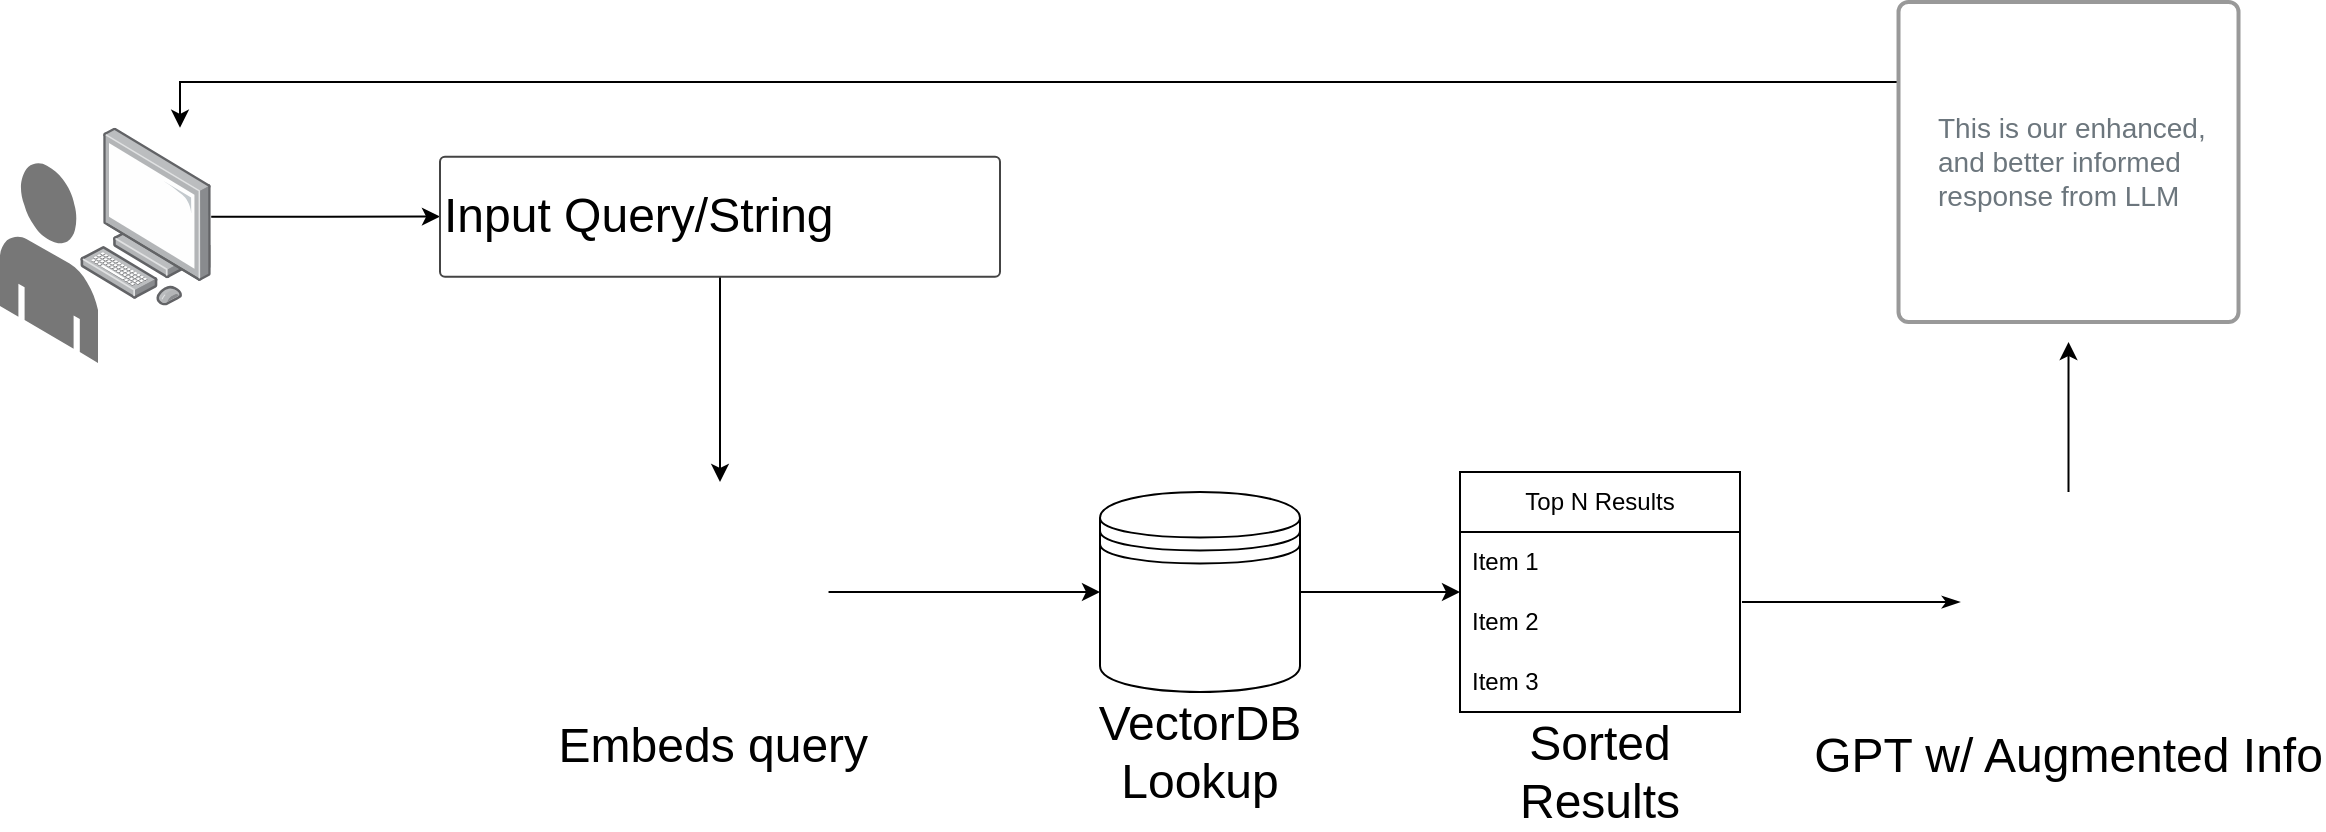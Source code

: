 <mxfile version="24.4.6" type="device" pages="2">
  <diagram name="Page-1" id="gis2F6vI3iiEjei4ZiWF">
    <mxGraphModel dx="1736" dy="1129" grid="1" gridSize="10" guides="1" tooltips="1" connect="1" arrows="1" fold="1" page="1" pageScale="1" pageWidth="850" pageHeight="1100" math="0" shadow="0">
      <root>
        <mxCell id="0" />
        <mxCell id="1" parent="0" />
        <mxCell id="c2CSxlqOi3twcUYSLvSN-1" value="" style="verticalLabelPosition=bottom;html=1;verticalAlign=top;strokeWidth=1;align=center;outlineConnect=0;dashed=0;outlineConnect=0;shape=mxgraph.aws3d.end_user;strokeColor=none;fillColor=#777777;aspect=fixed;" vertex="1" parent="1">
          <mxGeometry x="60" y="180" width="49" height="100.46" as="geometry" />
        </mxCell>
        <mxCell id="c2CSxlqOi3twcUYSLvSN-5" style="edgeStyle=orthogonalEdgeStyle;rounded=0;orthogonalLoop=1;jettySize=auto;html=1;" edge="1" parent="1" source="c2CSxlqOi3twcUYSLvSN-2" target="c2CSxlqOi3twcUYSLvSN-3">
          <mxGeometry relative="1" as="geometry" />
        </mxCell>
        <mxCell id="c2CSxlqOi3twcUYSLvSN-2" value="" style="image;points=[];aspect=fixed;html=1;align=center;shadow=0;dashed=0;image=img/lib/allied_telesis/computer_and_terminals/Personal_Computer.svg;" vertex="1" parent="1">
          <mxGeometry x="100" y="162.89" width="65.6" height="88.91" as="geometry" />
        </mxCell>
        <mxCell id="c2CSxlqOi3twcUYSLvSN-8" style="edgeStyle=orthogonalEdgeStyle;rounded=0;orthogonalLoop=1;jettySize=auto;html=1;entryX=0.5;entryY=0;entryDx=0;entryDy=0;" edge="1" parent="1" source="c2CSxlqOi3twcUYSLvSN-3" target="c2CSxlqOi3twcUYSLvSN-7">
          <mxGeometry relative="1" as="geometry" />
        </mxCell>
        <mxCell id="c2CSxlqOi3twcUYSLvSN-3" value="&lt;font style=&quot;font-size: 24px;&quot;&gt;Input Query/String&lt;/font&gt;" style="strokeWidth=1;html=1;shadow=0;dashed=0;shape=mxgraph.ios.iTextInput;strokeColor=#444444;buttonText=;fontSize=8;whiteSpace=wrap;align=left;" vertex="1" parent="1">
          <mxGeometry x="280" y="177.34" width="280" height="60" as="geometry" />
        </mxCell>
        <mxCell id="c2CSxlqOi3twcUYSLvSN-12" style="edgeStyle=orthogonalEdgeStyle;rounded=0;orthogonalLoop=1;jettySize=auto;html=1;" edge="1" parent="1" source="c2CSxlqOi3twcUYSLvSN-6" target="c2CSxlqOi3twcUYSLvSN-13">
          <mxGeometry relative="1" as="geometry">
            <mxPoint x="800" y="395" as="targetPoint" />
          </mxGeometry>
        </mxCell>
        <mxCell id="c2CSxlqOi3twcUYSLvSN-6" value="" style="shape=datastore;whiteSpace=wrap;html=1;" vertex="1" parent="1">
          <mxGeometry x="610" y="345" width="100" height="100" as="geometry" />
        </mxCell>
        <mxCell id="c2CSxlqOi3twcUYSLvSN-10" style="edgeStyle=orthogonalEdgeStyle;rounded=0;orthogonalLoop=1;jettySize=auto;html=1;entryX=0;entryY=0.5;entryDx=0;entryDy=0;" edge="1" parent="1" source="c2CSxlqOi3twcUYSLvSN-7" target="c2CSxlqOi3twcUYSLvSN-6">
          <mxGeometry relative="1" as="geometry" />
        </mxCell>
        <mxCell id="c2CSxlqOi3twcUYSLvSN-7" value="Embeds query " style="shape=image;verticalLabelPosition=bottom;labelBackgroundColor=default;verticalAlign=top;aspect=fixed;imageAspect=0;image=https://static-00.iconduck.com/assets.00/openai-icon-2021x2048-4rpe5x7n.png;fontSize=24;" vertex="1" parent="1">
          <mxGeometry x="365.74" y="340" width="108.53" height="110" as="geometry" />
        </mxCell>
        <mxCell id="c2CSxlqOi3twcUYSLvSN-11" value="VectorDB&lt;div&gt;Lookup&lt;/div&gt;" style="text;html=1;align=center;verticalAlign=middle;whiteSpace=wrap;rounded=0;fontSize=24;" vertex="1" parent="1">
          <mxGeometry x="630" y="460" width="60" height="30" as="geometry" />
        </mxCell>
        <mxCell id="c2CSxlqOi3twcUYSLvSN-13" value="Top N Results" style="swimlane;fontStyle=0;childLayout=stackLayout;horizontal=1;startSize=30;horizontalStack=0;resizeParent=1;resizeParentMax=0;resizeLast=0;collapsible=1;marginBottom=0;whiteSpace=wrap;html=1;" vertex="1" parent="1">
          <mxGeometry x="790" y="335" width="140" height="120" as="geometry" />
        </mxCell>
        <mxCell id="c2CSxlqOi3twcUYSLvSN-14" value="Item 1" style="text;strokeColor=none;fillColor=none;align=left;verticalAlign=middle;spacingLeft=4;spacingRight=4;overflow=hidden;points=[[0,0.5],[1,0.5]];portConstraint=eastwest;rotatable=0;whiteSpace=wrap;html=1;" vertex="1" parent="c2CSxlqOi3twcUYSLvSN-13">
          <mxGeometry y="30" width="140" height="30" as="geometry" />
        </mxCell>
        <mxCell id="c2CSxlqOi3twcUYSLvSN-15" value="Item 2" style="text;strokeColor=none;fillColor=none;align=left;verticalAlign=middle;spacingLeft=4;spacingRight=4;overflow=hidden;points=[[0,0.5],[1,0.5]];portConstraint=eastwest;rotatable=0;whiteSpace=wrap;html=1;" vertex="1" parent="c2CSxlqOi3twcUYSLvSN-13">
          <mxGeometry y="60" width="140" height="30" as="geometry" />
        </mxCell>
        <mxCell id="c2CSxlqOi3twcUYSLvSN-16" value="Item 3" style="text;strokeColor=none;fillColor=none;align=left;verticalAlign=middle;spacingLeft=4;spacingRight=4;overflow=hidden;points=[[0,0.5],[1,0.5]];portConstraint=eastwest;rotatable=0;whiteSpace=wrap;html=1;" vertex="1" parent="c2CSxlqOi3twcUYSLvSN-13">
          <mxGeometry y="90" width="140" height="30" as="geometry" />
        </mxCell>
        <mxCell id="c2CSxlqOi3twcUYSLvSN-25" style="edgeStyle=orthogonalEdgeStyle;rounded=0;orthogonalLoop=1;jettySize=auto;html=1;" edge="1" parent="1" source="c2CSxlqOi3twcUYSLvSN-23">
          <mxGeometry relative="1" as="geometry">
            <mxPoint x="1094.265" y="270" as="targetPoint" />
          </mxGeometry>
        </mxCell>
        <mxCell id="c2CSxlqOi3twcUYSLvSN-23" value="GPT w/ Augmented Info" style="shape=image;verticalLabelPosition=bottom;labelBackgroundColor=default;verticalAlign=top;aspect=fixed;imageAspect=0;image=https://static-00.iconduck.com/assets.00/openai-icon-2021x2048-4rpe5x7n.png;fontSize=24;" vertex="1" parent="1">
          <mxGeometry x="1040" y="345" width="108.53" height="110" as="geometry" />
        </mxCell>
        <mxCell id="c2CSxlqOi3twcUYSLvSN-24" style="edgeStyle=orthogonalEdgeStyle;rounded=0;orthogonalLoop=1;jettySize=auto;html=1;entryX=1.007;entryY=0.167;entryDx=0;entryDy=0;entryPerimeter=0;startArrow=classicThin;startFill=1;endArrow=none;endFill=0;" edge="1" parent="1" source="c2CSxlqOi3twcUYSLvSN-23" target="c2CSxlqOi3twcUYSLvSN-15">
          <mxGeometry relative="1" as="geometry" />
        </mxCell>
        <mxCell id="c2CSxlqOi3twcUYSLvSN-27" style="edgeStyle=orthogonalEdgeStyle;rounded=0;orthogonalLoop=1;jettySize=auto;html=1;" edge="1" parent="1" source="c2CSxlqOi3twcUYSLvSN-26" target="c2CSxlqOi3twcUYSLvSN-2">
          <mxGeometry relative="1" as="geometry">
            <Array as="points">
              <mxPoint x="150" y="140" />
            </Array>
          </mxGeometry>
        </mxCell>
        <mxCell id="c2CSxlqOi3twcUYSLvSN-26" value="This is our enhanced, and better informed response from LLM" style="html=1;shadow=0;dashed=0;shape=mxgraph.bootstrap.rrect;rSize=5;strokeColor=#999999;strokeWidth=2;fillColor=#FFFFFF;fontColor=#6C767D;whiteSpace=wrap;align=left;verticalAlign=middle;spacingLeft=10;fontSize=14;spacing=10;" vertex="1" parent="1">
          <mxGeometry x="1009.26" y="100" width="170" height="160" as="geometry" />
        </mxCell>
        <mxCell id="c2CSxlqOi3twcUYSLvSN-29" value="Sorted Results" style="text;html=1;align=center;verticalAlign=middle;whiteSpace=wrap;rounded=0;fontSize=24;" vertex="1" parent="1">
          <mxGeometry x="830" y="470" width="60" height="30" as="geometry" />
        </mxCell>
      </root>
    </mxGraphModel>
  </diagram>
  <diagram id="H6DZWITu3GjCFTC3TmLE" name="Page-2">
    <mxGraphModel dx="1736" dy="1129" grid="1" gridSize="10" guides="1" tooltips="1" connect="1" arrows="1" fold="1" page="1" pageScale="1" pageWidth="850" pageHeight="1100" math="0" shadow="0">
      <root>
        <mxCell id="0" />
        <mxCell id="1" parent="0" />
        <mxCell id="fN_AiSdAXCAJ68zrSfng-1" value="" style="verticalLabelPosition=bottom;html=1;verticalAlign=top;strokeWidth=1;align=center;outlineConnect=0;dashed=0;outlineConnect=0;shape=mxgraph.aws3d.end_user;strokeColor=none;fillColor=#777777;aspect=fixed;" vertex="1" parent="1">
          <mxGeometry x="60" y="180" width="49" height="100.46" as="geometry" />
        </mxCell>
        <mxCell id="fN_AiSdAXCAJ68zrSfng-2" style="edgeStyle=orthogonalEdgeStyle;rounded=0;orthogonalLoop=1;jettySize=auto;html=1;" edge="1" parent="1" source="fN_AiSdAXCAJ68zrSfng-3" target="fN_AiSdAXCAJ68zrSfng-5">
          <mxGeometry relative="1" as="geometry" />
        </mxCell>
        <mxCell id="fN_AiSdAXCAJ68zrSfng-3" value="" style="image;points=[];aspect=fixed;html=1;align=center;shadow=0;dashed=0;image=img/lib/allied_telesis/computer_and_terminals/Personal_Computer.svg;" vertex="1" parent="1">
          <mxGeometry x="100" y="162.89" width="65.6" height="88.91" as="geometry" />
        </mxCell>
        <mxCell id="fN_AiSdAXCAJ68zrSfng-4" style="edgeStyle=orthogonalEdgeStyle;rounded=0;orthogonalLoop=1;jettySize=auto;html=1;entryX=0.5;entryY=0;entryDx=0;entryDy=0;" edge="1" parent="1" source="fN_AiSdAXCAJ68zrSfng-5" target="fN_AiSdAXCAJ68zrSfng-9">
          <mxGeometry relative="1" as="geometry" />
        </mxCell>
        <mxCell id="fN_AiSdAXCAJ68zrSfng-5" value="&lt;font style=&quot;font-size: 24px;&quot;&gt;Input Query/String&lt;/font&gt;" style="strokeWidth=1;html=1;shadow=0;dashed=0;shape=mxgraph.ios.iTextInput;strokeColor=#444444;buttonText=;fontSize=8;whiteSpace=wrap;align=left;" vertex="1" parent="1">
          <mxGeometry x="280" y="177.34" width="280" height="60" as="geometry" />
        </mxCell>
        <mxCell id="fN_AiSdAXCAJ68zrSfng-6" style="edgeStyle=orthogonalEdgeStyle;rounded=0;orthogonalLoop=1;jettySize=auto;html=1;" edge="1" parent="1" source="fN_AiSdAXCAJ68zrSfng-7">
          <mxGeometry relative="1" as="geometry">
            <mxPoint x="790" y="395" as="targetPoint" />
          </mxGeometry>
        </mxCell>
        <mxCell id="fN_AiSdAXCAJ68zrSfng-7" value="" style="shape=datastore;whiteSpace=wrap;html=1;" vertex="1" parent="1">
          <mxGeometry x="610" y="345" width="100" height="100" as="geometry" />
        </mxCell>
        <mxCell id="fN_AiSdAXCAJ68zrSfng-8" style="edgeStyle=orthogonalEdgeStyle;rounded=0;orthogonalLoop=1;jettySize=auto;html=1;entryX=0;entryY=0.5;entryDx=0;entryDy=0;" edge="1" parent="1" source="fN_AiSdAXCAJ68zrSfng-9" target="fN_AiSdAXCAJ68zrSfng-7">
          <mxGeometry relative="1" as="geometry" />
        </mxCell>
        <mxCell id="fN_AiSdAXCAJ68zrSfng-9" value="Embeds query " style="shape=image;verticalLabelPosition=bottom;labelBackgroundColor=default;verticalAlign=top;aspect=fixed;imageAspect=0;image=https://static-00.iconduck.com/assets.00/openai-icon-2021x2048-4rpe5x7n.png;fontSize=24;" vertex="1" parent="1">
          <mxGeometry x="365.74" y="340" width="108.53" height="110" as="geometry" />
        </mxCell>
        <mxCell id="ETxC_6iFpVtDtU9ilW1s-1" value="Top N Results" style="swimlane;fontStyle=0;childLayout=stackLayout;horizontal=1;startSize=30;horizontalStack=0;resizeParent=1;resizeParentMax=0;resizeLast=0;collapsible=1;marginBottom=0;whiteSpace=wrap;html=1;" vertex="1" parent="1">
          <mxGeometry x="790" y="335" width="140" height="120" as="geometry" />
        </mxCell>
        <mxCell id="ETxC_6iFpVtDtU9ilW1s-2" value="Item 1" style="text;strokeColor=none;fillColor=none;align=left;verticalAlign=middle;spacingLeft=4;spacingRight=4;overflow=hidden;points=[[0,0.5],[1,0.5]];portConstraint=eastwest;rotatable=0;whiteSpace=wrap;html=1;" vertex="1" parent="ETxC_6iFpVtDtU9ilW1s-1">
          <mxGeometry y="30" width="140" height="30" as="geometry" />
        </mxCell>
        <mxCell id="ETxC_6iFpVtDtU9ilW1s-3" value="Item 2" style="text;strokeColor=none;fillColor=none;align=left;verticalAlign=middle;spacingLeft=4;spacingRight=4;overflow=hidden;points=[[0,0.5],[1,0.5]];portConstraint=eastwest;rotatable=0;whiteSpace=wrap;html=1;" vertex="1" parent="ETxC_6iFpVtDtU9ilW1s-1">
          <mxGeometry y="60" width="140" height="30" as="geometry" />
        </mxCell>
        <mxCell id="ETxC_6iFpVtDtU9ilW1s-4" value="Item 3" style="text;strokeColor=none;fillColor=none;align=left;verticalAlign=middle;spacingLeft=4;spacingRight=4;overflow=hidden;points=[[0,0.5],[1,0.5]];portConstraint=eastwest;rotatable=0;whiteSpace=wrap;html=1;" vertex="1" parent="ETxC_6iFpVtDtU9ilW1s-1">
          <mxGeometry y="90" width="140" height="30" as="geometry" />
        </mxCell>
        <mxCell id="ETxC_6iFpVtDtU9ilW1s-5" value="Sorted Results" style="text;html=1;align=center;verticalAlign=middle;whiteSpace=wrap;rounded=0;fontSize=24;" vertex="1" parent="1">
          <mxGeometry x="830" y="470" width="60" height="30" as="geometry" />
        </mxCell>
        <mxCell id="ETxC_6iFpVtDtU9ilW1s-6" style="edgeStyle=orthogonalEdgeStyle;rounded=0;orthogonalLoop=1;jettySize=auto;html=1;entryX=0.427;entryY=0.012;entryDx=0;entryDy=0;entryPerimeter=0;" edge="1" parent="1" source="ETxC_6iFpVtDtU9ilW1s-1" target="fN_AiSdAXCAJ68zrSfng-3">
          <mxGeometry relative="1" as="geometry">
            <Array as="points">
              <mxPoint x="860" y="130" />
              <mxPoint x="128" y="130" />
            </Array>
          </mxGeometry>
        </mxCell>
        <mxCell id="Q5Mo7FJSSETBbJSqa2ht-1" value="VectorDB&lt;div&gt;Lookup&lt;/div&gt;" style="text;html=1;align=center;verticalAlign=middle;whiteSpace=wrap;rounded=0;fontSize=24;" vertex="1" parent="1">
          <mxGeometry x="630" y="460" width="60" height="30" as="geometry" />
        </mxCell>
        <mxCell id="Q5Mo7FJSSETBbJSqa2ht-2" value="" style="shape=image;verticalLabelPosition=bottom;labelBackgroundColor=default;verticalAlign=top;aspect=fixed;imageAspect=0;image=https://static-00.iconduck.com/assets.00/openai-icon-2021x2048-4rpe5x7n.png;fontSize=24;" vertex="1" parent="1">
          <mxGeometry x="380" y="570" width="108.53" height="110" as="geometry" />
        </mxCell>
      </root>
    </mxGraphModel>
  </diagram>
</mxfile>
